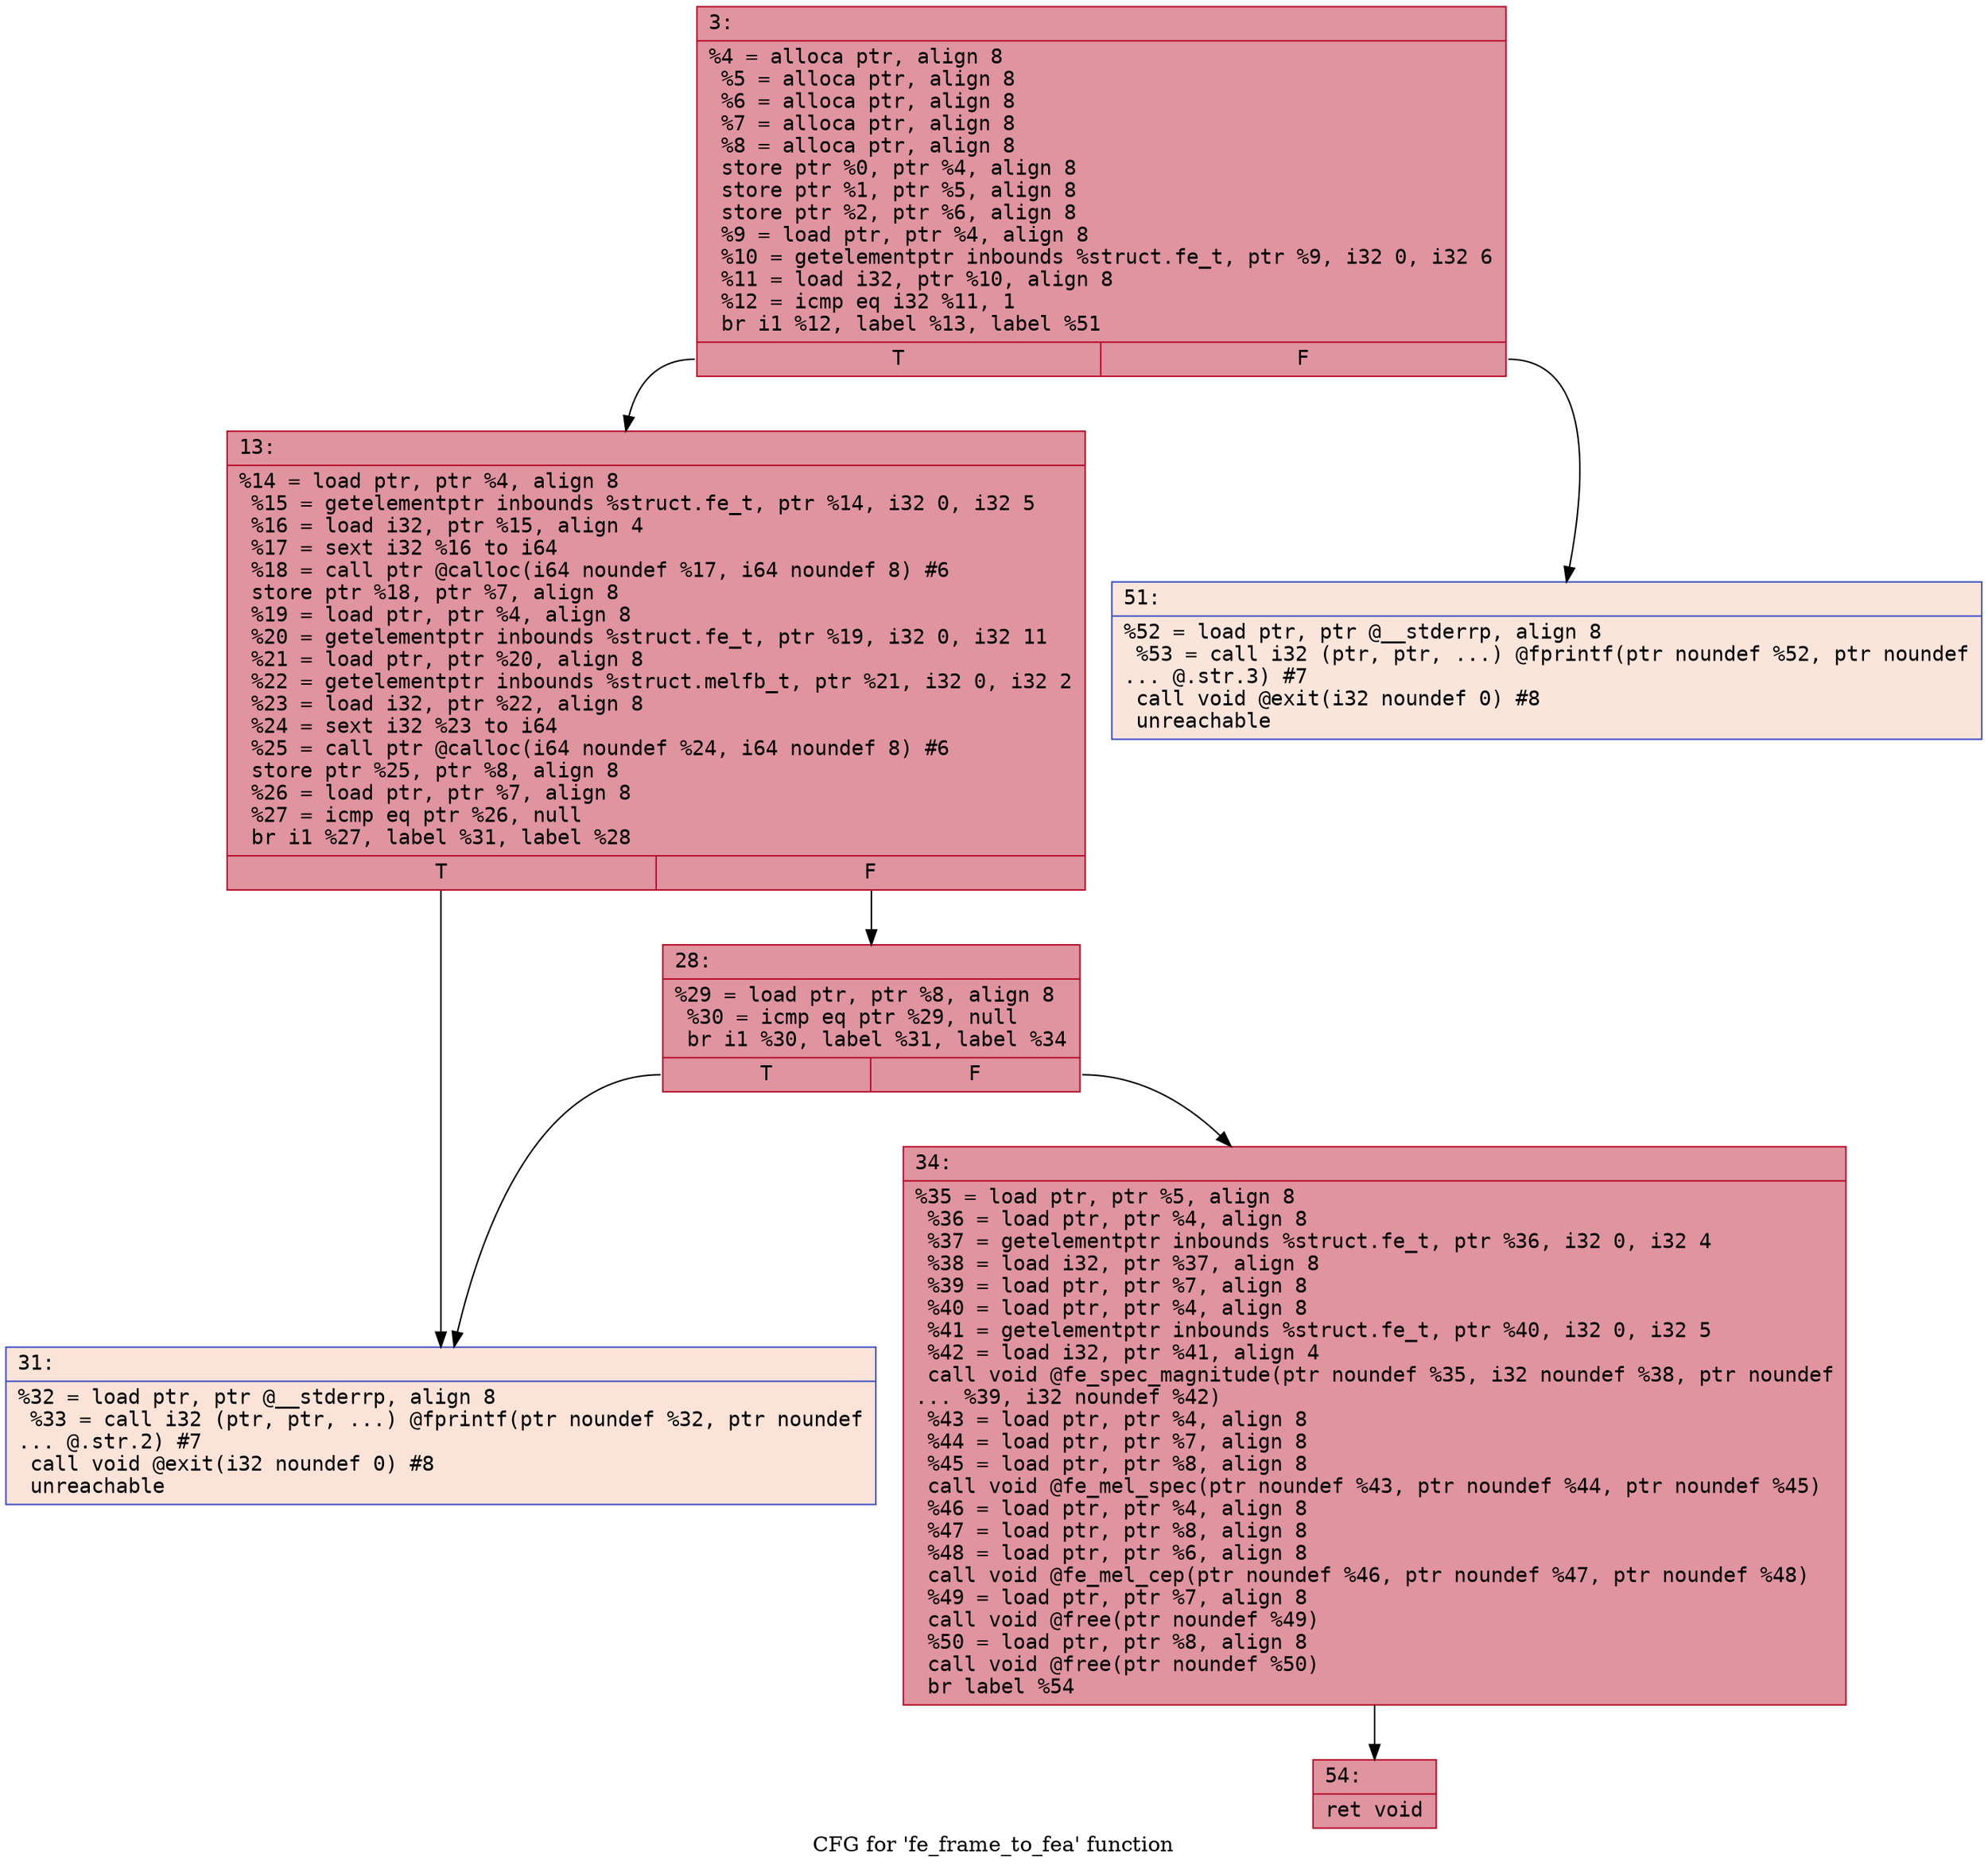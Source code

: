 digraph "CFG for 'fe_frame_to_fea' function" {
	label="CFG for 'fe_frame_to_fea' function";

	Node0x60000333f930 [shape=record,color="#b70d28ff", style=filled, fillcolor="#b70d2870" fontname="Courier",label="{3:\l|  %4 = alloca ptr, align 8\l  %5 = alloca ptr, align 8\l  %6 = alloca ptr, align 8\l  %7 = alloca ptr, align 8\l  %8 = alloca ptr, align 8\l  store ptr %0, ptr %4, align 8\l  store ptr %1, ptr %5, align 8\l  store ptr %2, ptr %6, align 8\l  %9 = load ptr, ptr %4, align 8\l  %10 = getelementptr inbounds %struct.fe_t, ptr %9, i32 0, i32 6\l  %11 = load i32, ptr %10, align 8\l  %12 = icmp eq i32 %11, 1\l  br i1 %12, label %13, label %51\l|{<s0>T|<s1>F}}"];
	Node0x60000333f930:s0 -> Node0x60000333f980[tooltip="3 -> 13\nProbability 100.00%" ];
	Node0x60000333f930:s1 -> Node0x60000333fac0[tooltip="3 -> 51\nProbability 0.00%" ];
	Node0x60000333f980 [shape=record,color="#b70d28ff", style=filled, fillcolor="#b70d2870" fontname="Courier",label="{13:\l|  %14 = load ptr, ptr %4, align 8\l  %15 = getelementptr inbounds %struct.fe_t, ptr %14, i32 0, i32 5\l  %16 = load i32, ptr %15, align 4\l  %17 = sext i32 %16 to i64\l  %18 = call ptr @calloc(i64 noundef %17, i64 noundef 8) #6\l  store ptr %18, ptr %7, align 8\l  %19 = load ptr, ptr %4, align 8\l  %20 = getelementptr inbounds %struct.fe_t, ptr %19, i32 0, i32 11\l  %21 = load ptr, ptr %20, align 8\l  %22 = getelementptr inbounds %struct.melfb_t, ptr %21, i32 0, i32 2\l  %23 = load i32, ptr %22, align 8\l  %24 = sext i32 %23 to i64\l  %25 = call ptr @calloc(i64 noundef %24, i64 noundef 8) #6\l  store ptr %25, ptr %8, align 8\l  %26 = load ptr, ptr %7, align 8\l  %27 = icmp eq ptr %26, null\l  br i1 %27, label %31, label %28\l|{<s0>T|<s1>F}}"];
	Node0x60000333f980:s0 -> Node0x60000333fa20[tooltip="13 -> 31\nProbability 0.00%" ];
	Node0x60000333f980:s1 -> Node0x60000333f9d0[tooltip="13 -> 28\nProbability 100.00%" ];
	Node0x60000333f9d0 [shape=record,color="#b70d28ff", style=filled, fillcolor="#b70d2870" fontname="Courier",label="{28:\l|  %29 = load ptr, ptr %8, align 8\l  %30 = icmp eq ptr %29, null\l  br i1 %30, label %31, label %34\l|{<s0>T|<s1>F}}"];
	Node0x60000333f9d0:s0 -> Node0x60000333fa20[tooltip="28 -> 31\nProbability 0.00%" ];
	Node0x60000333f9d0:s1 -> Node0x60000333fa70[tooltip="28 -> 34\nProbability 100.00%" ];
	Node0x60000333fa20 [shape=record,color="#3d50c3ff", style=filled, fillcolor="#f6bfa670" fontname="Courier",label="{31:\l|  %32 = load ptr, ptr @__stderrp, align 8\l  %33 = call i32 (ptr, ptr, ...) @fprintf(ptr noundef %32, ptr noundef\l... @.str.2) #7\l  call void @exit(i32 noundef 0) #8\l  unreachable\l}"];
	Node0x60000333fa70 [shape=record,color="#b70d28ff", style=filled, fillcolor="#b70d2870" fontname="Courier",label="{34:\l|  %35 = load ptr, ptr %5, align 8\l  %36 = load ptr, ptr %4, align 8\l  %37 = getelementptr inbounds %struct.fe_t, ptr %36, i32 0, i32 4\l  %38 = load i32, ptr %37, align 8\l  %39 = load ptr, ptr %7, align 8\l  %40 = load ptr, ptr %4, align 8\l  %41 = getelementptr inbounds %struct.fe_t, ptr %40, i32 0, i32 5\l  %42 = load i32, ptr %41, align 4\l  call void @fe_spec_magnitude(ptr noundef %35, i32 noundef %38, ptr noundef\l... %39, i32 noundef %42)\l  %43 = load ptr, ptr %4, align 8\l  %44 = load ptr, ptr %7, align 8\l  %45 = load ptr, ptr %8, align 8\l  call void @fe_mel_spec(ptr noundef %43, ptr noundef %44, ptr noundef %45)\l  %46 = load ptr, ptr %4, align 8\l  %47 = load ptr, ptr %8, align 8\l  %48 = load ptr, ptr %6, align 8\l  call void @fe_mel_cep(ptr noundef %46, ptr noundef %47, ptr noundef %48)\l  %49 = load ptr, ptr %7, align 8\l  call void @free(ptr noundef %49)\l  %50 = load ptr, ptr %8, align 8\l  call void @free(ptr noundef %50)\l  br label %54\l}"];
	Node0x60000333fa70 -> Node0x60000333fb10[tooltip="34 -> 54\nProbability 100.00%" ];
	Node0x60000333fac0 [shape=record,color="#3d50c3ff", style=filled, fillcolor="#f4c5ad70" fontname="Courier",label="{51:\l|  %52 = load ptr, ptr @__stderrp, align 8\l  %53 = call i32 (ptr, ptr, ...) @fprintf(ptr noundef %52, ptr noundef\l... @.str.3) #7\l  call void @exit(i32 noundef 0) #8\l  unreachable\l}"];
	Node0x60000333fb10 [shape=record,color="#b70d28ff", style=filled, fillcolor="#b70d2870" fontname="Courier",label="{54:\l|  ret void\l}"];
}
